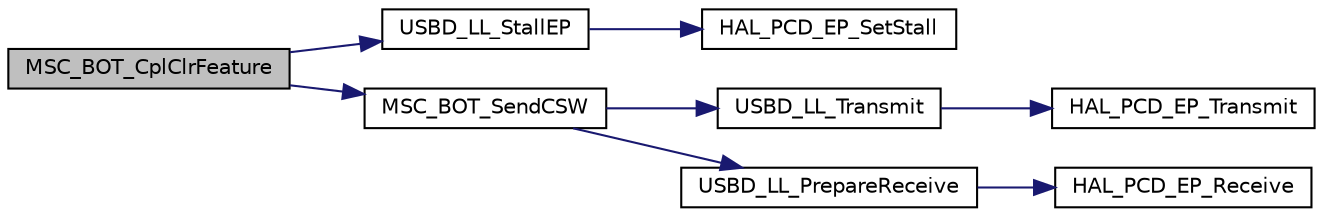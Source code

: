 digraph "MSC_BOT_CplClrFeature"
{
  edge [fontname="Helvetica",fontsize="10",labelfontname="Helvetica",labelfontsize="10"];
  node [fontname="Helvetica",fontsize="10",shape=record];
  rankdir="LR";
  Node0 [label="MSC_BOT_CplClrFeature",height=0.2,width=0.4,color="black", fillcolor="grey75", style="filled", fontcolor="black"];
  Node0 -> Node1 [color="midnightblue",fontsize="10",style="solid",fontname="Helvetica"];
  Node1 [label="USBD_LL_StallEP",height=0.2,width=0.4,color="black", fillcolor="white", style="filled",URL="$group___u_s_b_d___c_o_r_e___exported___functions_prototype.html#gabc2b4a7c8307e04955b015fd32057ec7",tooltip="Sets a Stall condition on an endpoint of the Low Level Driver. "];
  Node1 -> Node2 [color="midnightblue",fontsize="10",style="solid",fontname="Helvetica"];
  Node2 [label="HAL_PCD_EP_SetStall",height=0.2,width=0.4,color="black", fillcolor="white", style="filled",URL="$group___p_c_d___exported___functions___group3.html#gaecee197a59aacc015742c62b74881b6f"];
  Node0 -> Node3 [color="midnightblue",fontsize="10",style="solid",fontname="Helvetica"];
  Node3 [label="MSC_BOT_SendCSW",height=0.2,width=0.4,color="black", fillcolor="white", style="filled",URL="$group___m_s_c___b_o_t___private___functions.html#gaaa2676ffcc7ca9a34ec85395cd3ead9e",tooltip="MSC_BOT_SendCSW Send the Command Status Wrapper. "];
  Node3 -> Node4 [color="midnightblue",fontsize="10",style="solid",fontname="Helvetica"];
  Node4 [label="USBD_LL_Transmit",height=0.2,width=0.4,color="black", fillcolor="white", style="filled",URL="$group___u_s_b_d___c_o_r_e___exported___functions_prototype.html#gab87eb9f3d4d9f8956d2c6b77230f265c",tooltip="Transmits data over an endpoint. "];
  Node4 -> Node5 [color="midnightblue",fontsize="10",style="solid",fontname="Helvetica"];
  Node5 [label="HAL_PCD_EP_Transmit",height=0.2,width=0.4,color="black", fillcolor="white", style="filled",URL="$group___p_c_d___exported___functions___group3.html#ga116ada543442c8f7a1003c4d4c211618"];
  Node3 -> Node6 [color="midnightblue",fontsize="10",style="solid",fontname="Helvetica"];
  Node6 [label="USBD_LL_PrepareReceive",height=0.2,width=0.4,color="black", fillcolor="white", style="filled",URL="$group___u_s_b_d___c_o_r_e___exported___functions_prototype.html#ga259b00707b333065b66be515dd019428",tooltip="Prepares an endpoint for reception. "];
  Node6 -> Node7 [color="midnightblue",fontsize="10",style="solid",fontname="Helvetica"];
  Node7 [label="HAL_PCD_EP_Receive",height=0.2,width=0.4,color="black", fillcolor="white", style="filled",URL="$group___p_c_d___exported___functions___group3.html#ga0029fe7a8d3db91b13637e2507fba60c"];
}
